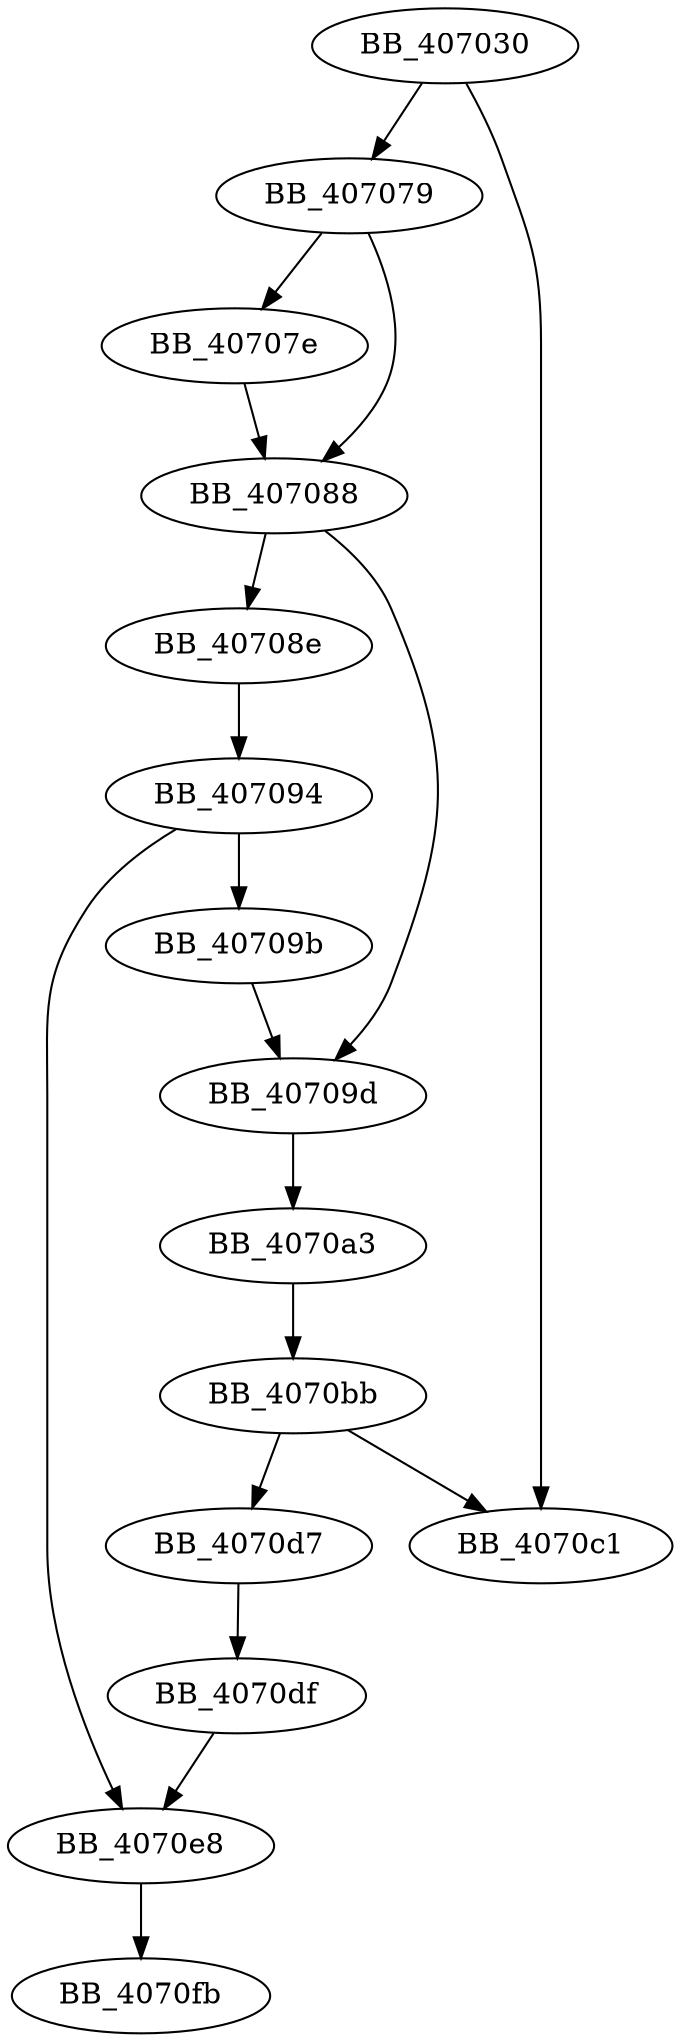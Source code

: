 DiGraph sub_407030{
BB_407030->BB_407079
BB_407030->BB_4070c1
BB_407079->BB_40707e
BB_407079->BB_407088
BB_40707e->BB_407088
BB_407088->BB_40708e
BB_407088->BB_40709d
BB_40708e->BB_407094
BB_407094->BB_40709b
BB_407094->BB_4070e8
BB_40709b->BB_40709d
BB_40709d->BB_4070a3
BB_4070a3->BB_4070bb
BB_4070bb->BB_4070c1
BB_4070bb->BB_4070d7
BB_4070d7->BB_4070df
BB_4070df->BB_4070e8
BB_4070e8->BB_4070fb
}
